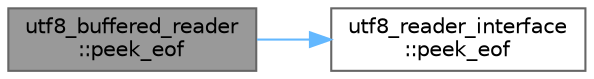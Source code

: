 digraph "utf8_buffered_reader::peek_eof"
{
 // LATEX_PDF_SIZE
  bgcolor="transparent";
  edge [fontname=Helvetica,fontsize=10,labelfontname=Helvetica,labelfontsize=10];
  node [fontname=Helvetica,fontsize=10,shape=box,height=0.2,width=0.4];
  rankdir="LR";
  Node1 [id="Node000001",label="utf8_buffered_reader\l::peek_eof",height=0.2,width=0.4,color="gray40", fillcolor="grey60", style="filled", fontcolor="black",tooltip=" "];
  Node1 -> Node2 [id="edge3_Node000001_Node000002",color="steelblue1",style="solid",tooltip=" "];
  Node2 [id="Node000002",label="utf8_reader_interface\l::peek_eof",height=0.2,width=0.4,color="grey40", fillcolor="white", style="filled",URL="$structutf8__reader__interface.html#aa49d7571963817157d85094a3191997c",tooltip=" "];
}
